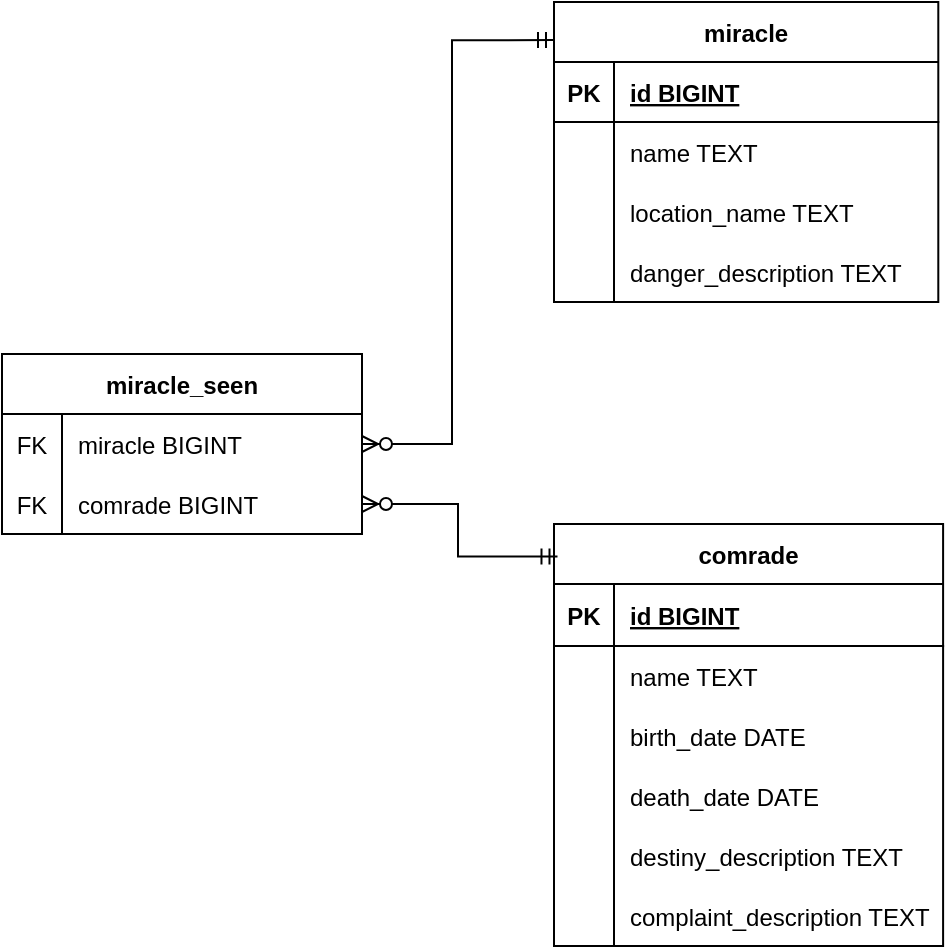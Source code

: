 <mxfile version="20.8.16" type="device"><diagram id="R2lEEEUBdFMjLlhIrx00" name="Page-1"><mxGraphModel dx="636" dy="246" grid="0" gridSize="10" guides="1" tooltips="1" connect="1" arrows="1" fold="1" page="1" pageScale="1" pageWidth="200" pageHeight="180" math="0" shadow="0" extFonts="Permanent Marker^https://fonts.googleapis.com/css?family=Permanent+Marker"><root><mxCell id="0"/><mxCell id="1" parent="0"/><mxCell id="cmuKN8WUboQFUo0ug34n-17" value="miracle" style="shape=table;startSize=30;container=1;collapsible=1;childLayout=tableLayout;fixedRows=1;rowLines=0;fontStyle=1;align=center;resizeLast=1;" parent="1" vertex="1"><mxGeometry x="726" y="390" width="192.15" height="150" as="geometry"/></mxCell><mxCell id="cmuKN8WUboQFUo0ug34n-18" value="" style="shape=tableRow;horizontal=0;startSize=0;swimlaneHead=0;swimlaneBody=0;fillColor=none;collapsible=0;dropTarget=0;points=[[0,0.5],[1,0.5]];portConstraint=eastwest;strokeColor=inherit;top=0;left=0;right=0;bottom=1;" parent="cmuKN8WUboQFUo0ug34n-17" vertex="1"><mxGeometry y="30" width="192.15" height="30" as="geometry"/></mxCell><mxCell id="cmuKN8WUboQFUo0ug34n-19" value="PK" style="shape=partialRectangle;overflow=hidden;connectable=0;fillColor=none;strokeColor=inherit;top=0;left=0;bottom=0;right=0;fontStyle=1;" parent="cmuKN8WUboQFUo0ug34n-18" vertex="1"><mxGeometry width="30" height="30" as="geometry"><mxRectangle width="30" height="30" as="alternateBounds"/></mxGeometry></mxCell><mxCell id="cmuKN8WUboQFUo0ug34n-20" value="id BIGINT" style="shape=partialRectangle;overflow=hidden;connectable=0;fillColor=none;align=left;strokeColor=inherit;top=0;left=0;bottom=0;right=0;spacingLeft=6;fontStyle=5;" parent="cmuKN8WUboQFUo0ug34n-18" vertex="1"><mxGeometry x="30" width="162.15" height="30" as="geometry"><mxRectangle width="162.15" height="30" as="alternateBounds"/></mxGeometry></mxCell><mxCell id="cmuKN8WUboQFUo0ug34n-21" value="" style="shape=tableRow;horizontal=0;startSize=0;swimlaneHead=0;swimlaneBody=0;fillColor=none;collapsible=0;dropTarget=0;points=[[0,0.5],[1,0.5]];portConstraint=eastwest;strokeColor=inherit;top=0;left=0;right=0;bottom=0;" parent="cmuKN8WUboQFUo0ug34n-17" vertex="1"><mxGeometry y="60" width="192.15" height="30" as="geometry"/></mxCell><mxCell id="cmuKN8WUboQFUo0ug34n-22" value="" style="shape=partialRectangle;overflow=hidden;connectable=0;fillColor=none;strokeColor=inherit;top=0;left=0;bottom=0;right=0;" parent="cmuKN8WUboQFUo0ug34n-21" vertex="1"><mxGeometry width="30" height="30" as="geometry"><mxRectangle width="30" height="30" as="alternateBounds"/></mxGeometry></mxCell><mxCell id="cmuKN8WUboQFUo0ug34n-23" value="name TEXT " style="shape=partialRectangle;overflow=hidden;connectable=0;fillColor=none;align=left;strokeColor=inherit;top=0;left=0;bottom=0;right=0;spacingLeft=6;" parent="cmuKN8WUboQFUo0ug34n-21" vertex="1"><mxGeometry x="30" width="162.15" height="30" as="geometry"><mxRectangle width="162.15" height="30" as="alternateBounds"/></mxGeometry></mxCell><mxCell id="cmuKN8WUboQFUo0ug34n-24" value="" style="shape=tableRow;horizontal=0;startSize=0;swimlaneHead=0;swimlaneBody=0;fillColor=none;collapsible=0;dropTarget=0;points=[[0,0.5],[1,0.5]];portConstraint=eastwest;strokeColor=inherit;top=0;left=0;right=0;bottom=0;" parent="cmuKN8WUboQFUo0ug34n-17" vertex="1"><mxGeometry y="90" width="192.15" height="30" as="geometry"/></mxCell><mxCell id="cmuKN8WUboQFUo0ug34n-25" value="" style="shape=partialRectangle;overflow=hidden;connectable=0;fillColor=none;strokeColor=inherit;top=0;left=0;bottom=0;right=0;" parent="cmuKN8WUboQFUo0ug34n-24" vertex="1"><mxGeometry width="30" height="30" as="geometry"><mxRectangle width="30" height="30" as="alternateBounds"/></mxGeometry></mxCell><mxCell id="cmuKN8WUboQFUo0ug34n-26" value="location_name TEXT" style="shape=partialRectangle;overflow=hidden;connectable=0;fillColor=none;align=left;strokeColor=inherit;top=0;left=0;bottom=0;right=0;spacingLeft=6;" parent="cmuKN8WUboQFUo0ug34n-24" vertex="1"><mxGeometry x="30" width="162.15" height="30" as="geometry"><mxRectangle width="162.15" height="30" as="alternateBounds"/></mxGeometry></mxCell><mxCell id="cmuKN8WUboQFUo0ug34n-27" value="" style="shape=tableRow;horizontal=0;startSize=0;swimlaneHead=0;swimlaneBody=0;fillColor=none;collapsible=0;dropTarget=0;points=[[0,0.5],[1,0.5]];portConstraint=eastwest;strokeColor=inherit;top=0;left=0;right=0;bottom=0;" parent="cmuKN8WUboQFUo0ug34n-17" vertex="1"><mxGeometry y="120" width="192.15" height="30" as="geometry"/></mxCell><mxCell id="cmuKN8WUboQFUo0ug34n-28" value="" style="shape=partialRectangle;overflow=hidden;connectable=0;fillColor=none;strokeColor=inherit;top=0;left=0;bottom=0;right=0;" parent="cmuKN8WUboQFUo0ug34n-27" vertex="1"><mxGeometry width="30" height="30" as="geometry"><mxRectangle width="30" height="30" as="alternateBounds"/></mxGeometry></mxCell><mxCell id="cmuKN8WUboQFUo0ug34n-29" value="danger_description TEXT" style="shape=partialRectangle;overflow=hidden;connectable=0;fillColor=none;align=left;strokeColor=inherit;top=0;left=0;bottom=0;right=0;spacingLeft=6;" parent="cmuKN8WUboQFUo0ug34n-27" vertex="1"><mxGeometry x="30" width="162.15" height="30" as="geometry"><mxRectangle width="162.15" height="30" as="alternateBounds"/></mxGeometry></mxCell><mxCell id="cmuKN8WUboQFUo0ug34n-44" value="comrade" style="shape=table;startSize=30;container=1;collapsible=1;childLayout=tableLayout;fixedRows=1;rowLines=0;fontStyle=1;align=center;resizeLast=1;" parent="1" vertex="1"><mxGeometry x="726" y="651" width="194.55" height="211" as="geometry"/></mxCell><mxCell id="cmuKN8WUboQFUo0ug34n-45" value="" style="shape=tableRow;horizontal=0;startSize=0;swimlaneHead=0;swimlaneBody=0;fillColor=none;collapsible=0;dropTarget=0;points=[[0,0.5],[1,0.5]];portConstraint=eastwest;strokeColor=inherit;top=0;left=0;right=0;bottom=1;" parent="cmuKN8WUboQFUo0ug34n-44" vertex="1"><mxGeometry y="30" width="194.55" height="31" as="geometry"/></mxCell><mxCell id="cmuKN8WUboQFUo0ug34n-46" value="PK" style="shape=partialRectangle;overflow=hidden;connectable=0;fillColor=none;strokeColor=inherit;top=0;left=0;bottom=0;right=0;fontStyle=1;" parent="cmuKN8WUboQFUo0ug34n-45" vertex="1"><mxGeometry width="30" height="31" as="geometry"><mxRectangle width="30" height="31" as="alternateBounds"/></mxGeometry></mxCell><mxCell id="cmuKN8WUboQFUo0ug34n-47" value="id BIGINT" style="shape=partialRectangle;overflow=hidden;connectable=0;fillColor=none;align=left;strokeColor=inherit;top=0;left=0;bottom=0;right=0;spacingLeft=6;fontStyle=5;" parent="cmuKN8WUboQFUo0ug34n-45" vertex="1"><mxGeometry x="30" width="164.55" height="31" as="geometry"><mxRectangle width="164.55" height="31" as="alternateBounds"/></mxGeometry></mxCell><mxCell id="uDNgM2eZat7AWikuypZT-1" style="shape=tableRow;horizontal=0;startSize=0;swimlaneHead=0;swimlaneBody=0;fillColor=none;collapsible=0;dropTarget=0;points=[[0,0.5],[1,0.5]];portConstraint=eastwest;strokeColor=inherit;top=0;left=0;right=0;bottom=0;" vertex="1" parent="cmuKN8WUboQFUo0ug34n-44"><mxGeometry y="61" width="194.55" height="30" as="geometry"/></mxCell><mxCell id="uDNgM2eZat7AWikuypZT-2" style="shape=partialRectangle;overflow=hidden;connectable=0;fillColor=none;strokeColor=inherit;top=0;left=0;bottom=0;right=0;" vertex="1" parent="uDNgM2eZat7AWikuypZT-1"><mxGeometry width="30" height="30" as="geometry"><mxRectangle width="30" height="30" as="alternateBounds"/></mxGeometry></mxCell><mxCell id="uDNgM2eZat7AWikuypZT-3" value="name TEXT" style="shape=partialRectangle;overflow=hidden;connectable=0;fillColor=none;align=left;strokeColor=inherit;top=0;left=0;bottom=0;right=0;spacingLeft=6;" vertex="1" parent="uDNgM2eZat7AWikuypZT-1"><mxGeometry x="30" width="164.55" height="30" as="geometry"><mxRectangle width="164.55" height="30" as="alternateBounds"/></mxGeometry></mxCell><mxCell id="cmuKN8WUboQFUo0ug34n-51" value="" style="shape=tableRow;horizontal=0;startSize=0;swimlaneHead=0;swimlaneBody=0;fillColor=none;collapsible=0;dropTarget=0;points=[[0,0.5],[1,0.5]];portConstraint=eastwest;strokeColor=inherit;top=0;left=0;right=0;bottom=0;" parent="cmuKN8WUboQFUo0ug34n-44" vertex="1"><mxGeometry y="91" width="194.55" height="30" as="geometry"/></mxCell><mxCell id="cmuKN8WUboQFUo0ug34n-52" value="" style="shape=partialRectangle;overflow=hidden;connectable=0;fillColor=none;strokeColor=inherit;top=0;left=0;bottom=0;right=0;" parent="cmuKN8WUboQFUo0ug34n-51" vertex="1"><mxGeometry width="30" height="30" as="geometry"><mxRectangle width="30" height="30" as="alternateBounds"/></mxGeometry></mxCell><mxCell id="cmuKN8WUboQFUo0ug34n-53" value="birth_date DATE" style="shape=partialRectangle;overflow=hidden;connectable=0;fillColor=none;align=left;strokeColor=inherit;top=0;left=0;bottom=0;right=0;spacingLeft=6;" parent="cmuKN8WUboQFUo0ug34n-51" vertex="1"><mxGeometry x="30" width="164.55" height="30" as="geometry"><mxRectangle width="164.55" height="30" as="alternateBounds"/></mxGeometry></mxCell><mxCell id="cmuKN8WUboQFUo0ug34n-54" value="" style="shape=tableRow;horizontal=0;startSize=0;swimlaneHead=0;swimlaneBody=0;fillColor=none;collapsible=0;dropTarget=0;points=[[0,0.5],[1,0.5]];portConstraint=eastwest;strokeColor=inherit;top=0;left=0;right=0;bottom=0;" parent="cmuKN8WUboQFUo0ug34n-44" vertex="1"><mxGeometry y="121" width="194.55" height="30" as="geometry"/></mxCell><mxCell id="cmuKN8WUboQFUo0ug34n-55" value="" style="shape=partialRectangle;overflow=hidden;connectable=0;fillColor=none;strokeColor=inherit;top=0;left=0;bottom=0;right=0;" parent="cmuKN8WUboQFUo0ug34n-54" vertex="1"><mxGeometry width="30" height="30" as="geometry"><mxRectangle width="30" height="30" as="alternateBounds"/></mxGeometry></mxCell><mxCell id="cmuKN8WUboQFUo0ug34n-56" value="death_date DATE" style="shape=partialRectangle;overflow=hidden;connectable=0;fillColor=none;align=left;strokeColor=inherit;top=0;left=0;bottom=0;right=0;spacingLeft=6;" parent="cmuKN8WUboQFUo0ug34n-54" vertex="1"><mxGeometry x="30" width="164.55" height="30" as="geometry"><mxRectangle width="164.55" height="30" as="alternateBounds"/></mxGeometry></mxCell><mxCell id="cmuKN8WUboQFUo0ug34n-57" value="" style="shape=tableRow;horizontal=0;startSize=0;swimlaneHead=0;swimlaneBody=0;fillColor=none;collapsible=0;dropTarget=0;points=[[0,0.5],[1,0.5]];portConstraint=eastwest;strokeColor=inherit;top=0;left=0;right=0;bottom=0;" parent="cmuKN8WUboQFUo0ug34n-44" vertex="1"><mxGeometry y="151" width="194.55" height="30" as="geometry"/></mxCell><mxCell id="cmuKN8WUboQFUo0ug34n-58" value="" style="shape=partialRectangle;overflow=hidden;connectable=0;fillColor=none;strokeColor=inherit;top=0;left=0;bottom=0;right=0;" parent="cmuKN8WUboQFUo0ug34n-57" vertex="1"><mxGeometry width="30" height="30" as="geometry"><mxRectangle width="30" height="30" as="alternateBounds"/></mxGeometry></mxCell><mxCell id="cmuKN8WUboQFUo0ug34n-59" value="destiny_description TEXT" style="shape=partialRectangle;overflow=hidden;connectable=0;fillColor=none;align=left;strokeColor=inherit;top=0;left=0;bottom=0;right=0;spacingLeft=6;" parent="cmuKN8WUboQFUo0ug34n-57" vertex="1"><mxGeometry x="30" width="164.55" height="30" as="geometry"><mxRectangle width="164.55" height="30" as="alternateBounds"/></mxGeometry></mxCell><mxCell id="cmuKN8WUboQFUo0ug34n-60" value="" style="shape=tableRow;horizontal=0;startSize=0;swimlaneHead=0;swimlaneBody=0;fillColor=none;collapsible=0;dropTarget=0;points=[[0,0.5],[1,0.5]];portConstraint=eastwest;strokeColor=inherit;top=0;left=0;right=0;bottom=0;" parent="cmuKN8WUboQFUo0ug34n-44" vertex="1"><mxGeometry y="181" width="194.55" height="30" as="geometry"/></mxCell><mxCell id="cmuKN8WUboQFUo0ug34n-61" value="" style="shape=partialRectangle;overflow=hidden;connectable=0;fillColor=none;strokeColor=inherit;top=0;left=0;bottom=0;right=0;" parent="cmuKN8WUboQFUo0ug34n-60" vertex="1"><mxGeometry width="30" height="30" as="geometry"><mxRectangle width="30" height="30" as="alternateBounds"/></mxGeometry></mxCell><mxCell id="cmuKN8WUboQFUo0ug34n-62" value="complaint_description TEXT" style="shape=partialRectangle;overflow=hidden;connectable=0;fillColor=none;align=left;strokeColor=inherit;top=0;left=0;bottom=0;right=0;spacingLeft=6;" parent="cmuKN8WUboQFUo0ug34n-60" vertex="1"><mxGeometry x="30" width="164.55" height="30" as="geometry"><mxRectangle width="164.55" height="30" as="alternateBounds"/></mxGeometry></mxCell><mxCell id="cmuKN8WUboQFUo0ug34n-63" value="miracle_seen" style="shape=table;startSize=30;container=1;collapsible=1;childLayout=tableLayout;fixedRows=1;rowLines=0;fontStyle=1;align=center;resizeLast=1;" parent="1" vertex="1"><mxGeometry x="450" y="566" width="180" height="90" as="geometry"/></mxCell><mxCell id="cmuKN8WUboQFUo0ug34n-64" value="" style="shape=tableRow;horizontal=0;startSize=0;swimlaneHead=0;swimlaneBody=0;fillColor=none;collapsible=0;dropTarget=0;points=[[0,0.5],[1,0.5]];portConstraint=eastwest;strokeColor=inherit;top=0;left=0;right=0;bottom=0;" parent="cmuKN8WUboQFUo0ug34n-63" vertex="1"><mxGeometry y="30" width="180" height="30" as="geometry"/></mxCell><mxCell id="cmuKN8WUboQFUo0ug34n-65" value="FK" style="shape=partialRectangle;overflow=hidden;connectable=0;fillColor=none;strokeColor=inherit;top=0;left=0;bottom=0;right=0;" parent="cmuKN8WUboQFUo0ug34n-64" vertex="1"><mxGeometry width="30" height="30" as="geometry"><mxRectangle width="30" height="30" as="alternateBounds"/></mxGeometry></mxCell><mxCell id="cmuKN8WUboQFUo0ug34n-66" value="miracle BIGINT " style="shape=partialRectangle;overflow=hidden;connectable=0;fillColor=none;align=left;strokeColor=inherit;top=0;left=0;bottom=0;right=0;spacingLeft=6;" parent="cmuKN8WUboQFUo0ug34n-64" vertex="1"><mxGeometry x="30" width="150" height="30" as="geometry"><mxRectangle width="150" height="30" as="alternateBounds"/></mxGeometry></mxCell><mxCell id="cmuKN8WUboQFUo0ug34n-67" value="" style="shape=tableRow;horizontal=0;startSize=0;swimlaneHead=0;swimlaneBody=0;fillColor=none;collapsible=0;dropTarget=0;points=[[0,0.5],[1,0.5]];portConstraint=eastwest;strokeColor=inherit;top=0;left=0;right=0;bottom=0;" parent="cmuKN8WUboQFUo0ug34n-63" vertex="1"><mxGeometry y="60" width="180" height="30" as="geometry"/></mxCell><mxCell id="cmuKN8WUboQFUo0ug34n-68" value="FK" style="shape=partialRectangle;overflow=hidden;connectable=0;fillColor=none;strokeColor=inherit;top=0;left=0;bottom=0;right=0;" parent="cmuKN8WUboQFUo0ug34n-67" vertex="1"><mxGeometry width="30" height="30" as="geometry"><mxRectangle width="30" height="30" as="alternateBounds"/></mxGeometry></mxCell><mxCell id="cmuKN8WUboQFUo0ug34n-69" value="comrade BIGINT" style="shape=partialRectangle;overflow=hidden;connectable=0;fillColor=none;align=left;strokeColor=inherit;top=0;left=0;bottom=0;right=0;spacingLeft=6;" parent="cmuKN8WUboQFUo0ug34n-67" vertex="1"><mxGeometry x="30" width="150" height="30" as="geometry"><mxRectangle width="150" height="30" as="alternateBounds"/></mxGeometry></mxCell><mxCell id="cmuKN8WUboQFUo0ug34n-74" value="" style="edgeStyle=orthogonalEdgeStyle;fontSize=12;html=1;endArrow=ERzeroToMany;startArrow=ERmandOne;rounded=0;exitX=0;exitY=0.127;exitDx=0;exitDy=0;exitPerimeter=0;entryX=1;entryY=0.5;entryDx=0;entryDy=0;" parent="1" source="cmuKN8WUboQFUo0ug34n-17" target="cmuKN8WUboQFUo0ug34n-64" edge="1"><mxGeometry width="100" height="100" relative="1" as="geometry"><mxPoint x="390.06" y="485" as="sourcePoint"/><mxPoint x="450.06" y="700" as="targetPoint"/><Array as="points"><mxPoint x="675" y="409"/><mxPoint x="675" y="611"/></Array></mxGeometry></mxCell><mxCell id="cmuKN8WUboQFUo0ug34n-76" value="" style="edgeStyle=orthogonalEdgeStyle;fontSize=12;html=1;endArrow=ERzeroToMany;startArrow=ERmandOne;rounded=0;exitX=0.009;exitY=0.077;exitDx=0;exitDy=0;exitPerimeter=0;entryX=1;entryY=0.5;entryDx=0;entryDy=0;" parent="1" source="cmuKN8WUboQFUo0ug34n-44" target="cmuKN8WUboQFUo0ug34n-67" edge="1"><mxGeometry width="100" height="100" relative="1" as="geometry"><mxPoint x="740.06" y="700" as="sourcePoint"/><mxPoint x="840.06" y="600" as="targetPoint"/></mxGeometry></mxCell></root></mxGraphModel></diagram></mxfile>